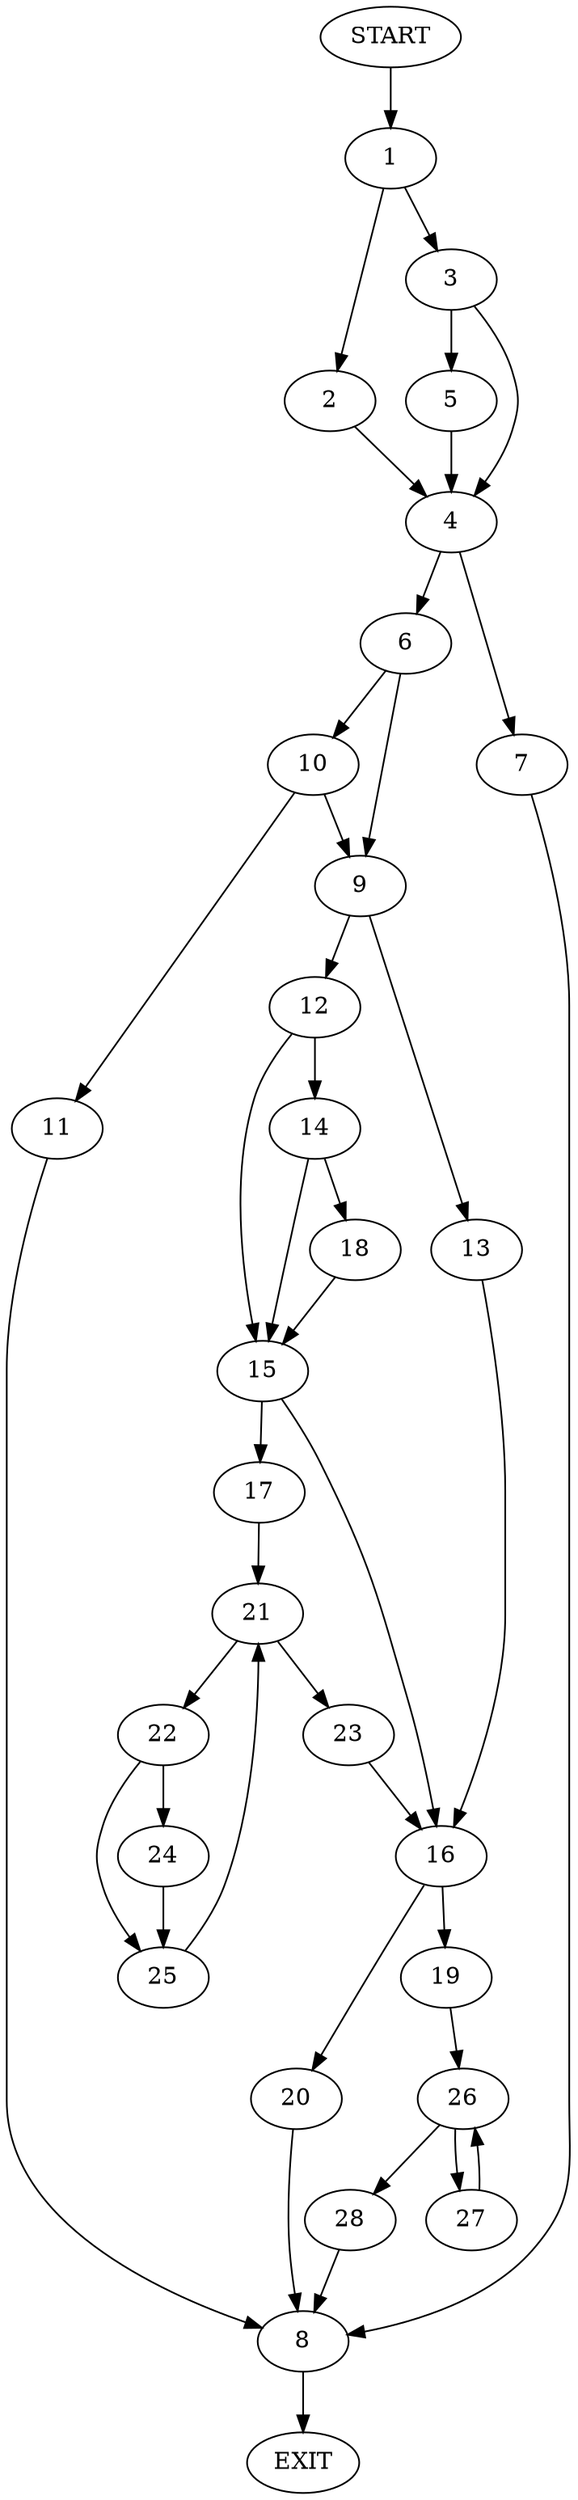 digraph {
0 [label="START"]
29 [label="EXIT"]
0 -> 1
1 -> 2
1 -> 3
2 -> 4
3 -> 4
3 -> 5
4 -> 6
4 -> 7
5 -> 4
7 -> 8
6 -> 9
6 -> 10
8 -> 29
10 -> 9
10 -> 11
9 -> 12
9 -> 13
11 -> 8
12 -> 14
12 -> 15
13 -> 16
15 -> 17
15 -> 16
14 -> 18
14 -> 15
18 -> 15
16 -> 19
16 -> 20
17 -> 21
21 -> 22
21 -> 23
23 -> 16
22 -> 24
22 -> 25
24 -> 25
25 -> 21
19 -> 26
20 -> 8
26 -> 27
26 -> 28
27 -> 26
28 -> 8
}

